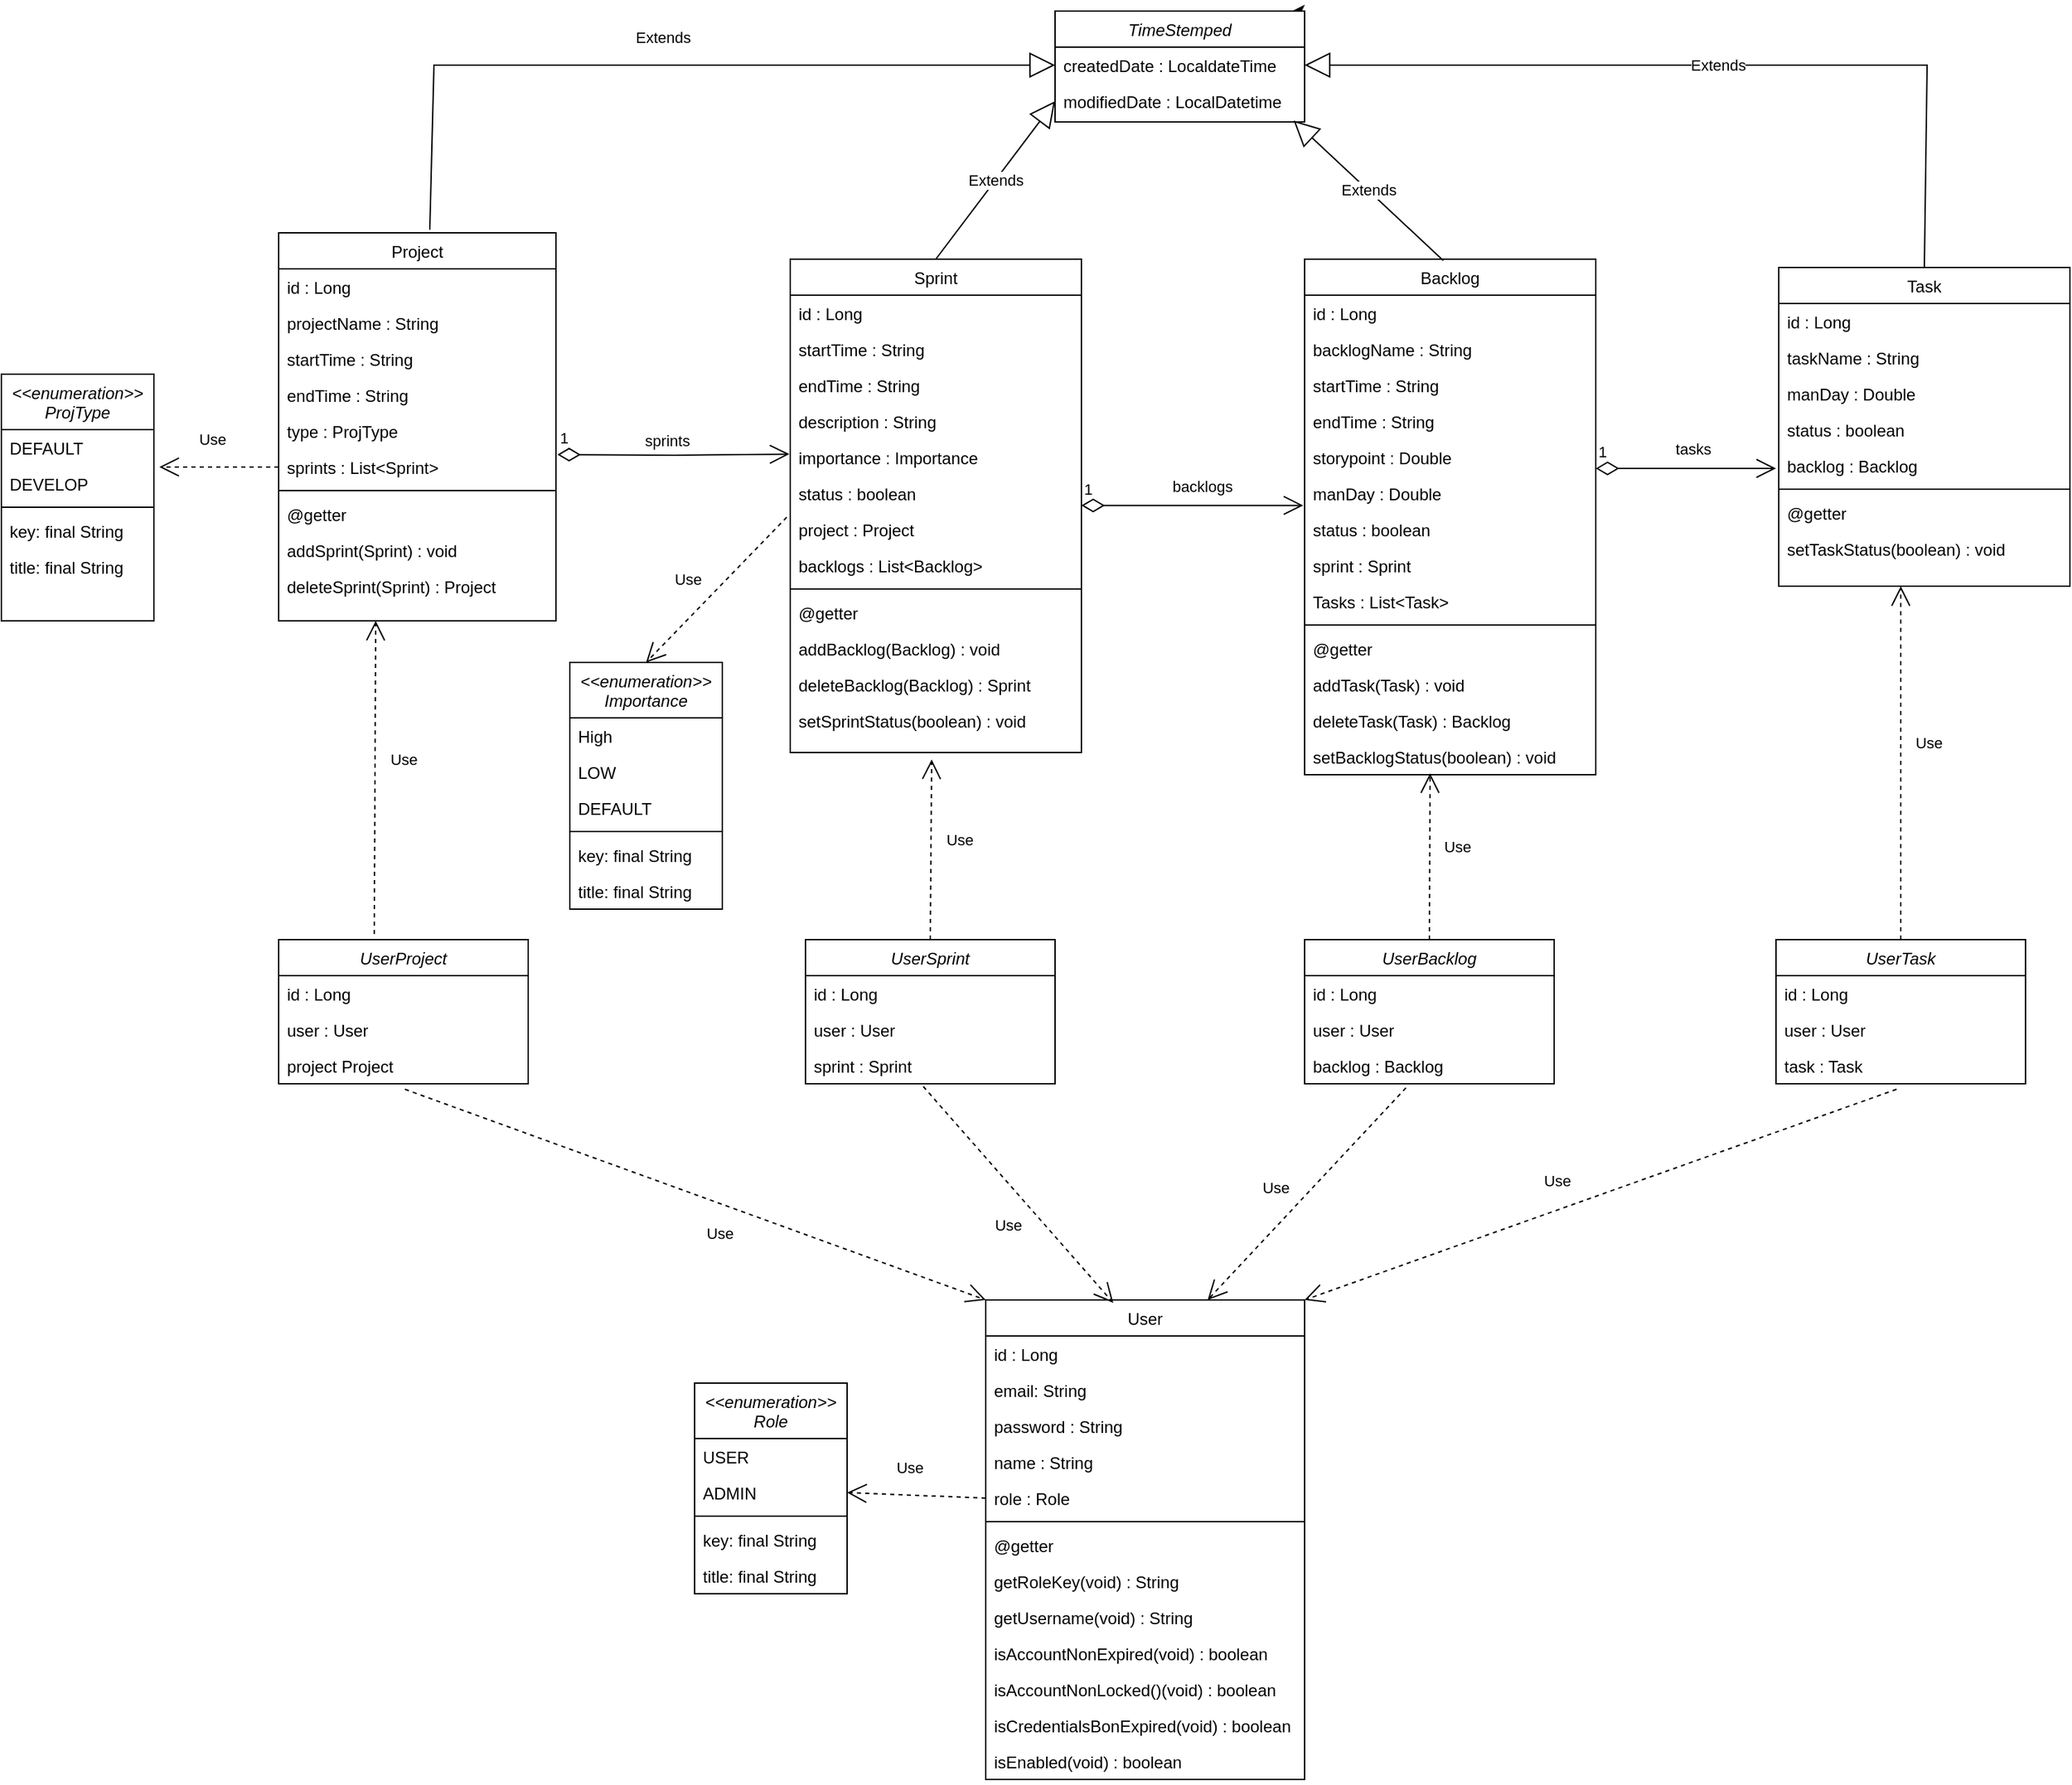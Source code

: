 <mxfile version="19.0.2" type="device"><diagram id="C5RBs43oDa-KdzZeNtuy" name="Page-1"><mxGraphModel dx="3041" dy="1269" grid="1" gridSize="10" guides="1" tooltips="1" connect="1" arrows="1" fold="1" page="1" pageScale="1" pageWidth="827" pageHeight="1169" math="0" shadow="0"><root><mxCell id="WIyWlLk6GJQsqaUBKTNV-0"/><mxCell id="WIyWlLk6GJQsqaUBKTNV-1" parent="WIyWlLk6GJQsqaUBKTNV-0"/><mxCell id="XxUblIZksmIcfWSm9PQY-6" style="edgeStyle=orthogonalEdgeStyle;rounded=0;orthogonalLoop=1;jettySize=auto;html=1;exitX=1;exitY=0;exitDx=0;exitDy=0;entryX=0.95;entryY=0;entryDx=0;entryDy=0;entryPerimeter=0;" parent="WIyWlLk6GJQsqaUBKTNV-1" source="XxUblIZksmIcfWSm9PQY-0" target="XxUblIZksmIcfWSm9PQY-0" edge="1"><mxGeometry relative="1" as="geometry"><mxPoint x="310" y="530" as="targetPoint"/></mxGeometry></mxCell><mxCell id="XxUblIZksmIcfWSm9PQY-0" value="TimeStemped" style="swimlane;fontStyle=2;align=center;verticalAlign=top;childLayout=stackLayout;horizontal=1;startSize=26;horizontalStack=0;resizeParent=1;resizeLast=0;collapsible=1;marginBottom=0;rounded=0;shadow=0;strokeWidth=1;" parent="WIyWlLk6GJQsqaUBKTNV-1" vertex="1"><mxGeometry x="410" y="50" width="180" height="80" as="geometry"><mxRectangle x="230" y="140" width="160" height="26" as="alternateBounds"/></mxGeometry></mxCell><mxCell id="XxUblIZksmIcfWSm9PQY-1" value="createdDate : LocaldateTime" style="text;align=left;verticalAlign=top;spacingLeft=4;spacingRight=4;overflow=hidden;rotatable=0;points=[[0,0.5],[1,0.5]];portConstraint=eastwest;" parent="XxUblIZksmIcfWSm9PQY-0" vertex="1"><mxGeometry y="26" width="180" height="26" as="geometry"/></mxCell><mxCell id="XxUblIZksmIcfWSm9PQY-3" value="modifiedDate : LocalDatetime&#10;" style="text;align=left;verticalAlign=top;spacingLeft=4;spacingRight=4;overflow=hidden;rotatable=0;points=[[0,0.5],[1,0.5]];portConstraint=eastwest;rounded=0;shadow=0;html=0;" parent="XxUblIZksmIcfWSm9PQY-0" vertex="1"><mxGeometry y="52" width="180" height="26" as="geometry"/></mxCell><mxCell id="XxUblIZksmIcfWSm9PQY-28" value="Project" style="swimlane;fontStyle=0;align=center;verticalAlign=top;childLayout=stackLayout;horizontal=1;startSize=26;horizontalStack=0;resizeParent=1;resizeLast=0;collapsible=1;marginBottom=0;rounded=0;shadow=0;strokeWidth=1;" parent="WIyWlLk6GJQsqaUBKTNV-1" vertex="1"><mxGeometry x="-150" y="210" width="200" height="280" as="geometry"><mxRectangle x="130" y="380" width="160" height="26" as="alternateBounds"/></mxGeometry></mxCell><mxCell id="XxUblIZksmIcfWSm9PQY-29" value="id : Long" style="text;align=left;verticalAlign=top;spacingLeft=4;spacingRight=4;overflow=hidden;rotatable=0;points=[[0,0.5],[1,0.5]];portConstraint=eastwest;" parent="XxUblIZksmIcfWSm9PQY-28" vertex="1"><mxGeometry y="26" width="200" height="26" as="geometry"/></mxCell><mxCell id="XxUblIZksmIcfWSm9PQY-39" value="projectName : String" style="text;align=left;verticalAlign=top;spacingLeft=4;spacingRight=4;overflow=hidden;rotatable=0;points=[[0,0.5],[1,0.5]];portConstraint=eastwest;" parent="XxUblIZksmIcfWSm9PQY-28" vertex="1"><mxGeometry y="52" width="200" height="26" as="geometry"/></mxCell><mxCell id="XxUblIZksmIcfWSm9PQY-42" value="startTime : String" style="text;align=left;verticalAlign=top;spacingLeft=4;spacingRight=4;overflow=hidden;rotatable=0;points=[[0,0.5],[1,0.5]];portConstraint=eastwest;" parent="XxUblIZksmIcfWSm9PQY-28" vertex="1"><mxGeometry y="78" width="200" height="26" as="geometry"/></mxCell><mxCell id="XxUblIZksmIcfWSm9PQY-41" value="endTime : String" style="text;align=left;verticalAlign=top;spacingLeft=4;spacingRight=4;overflow=hidden;rotatable=0;points=[[0,0.5],[1,0.5]];portConstraint=eastwest;" parent="XxUblIZksmIcfWSm9PQY-28" vertex="1"><mxGeometry y="104" width="200" height="26" as="geometry"/></mxCell><mxCell id="XxUblIZksmIcfWSm9PQY-46" value="type : ProjType" style="text;align=left;verticalAlign=top;spacingLeft=4;spacingRight=4;overflow=hidden;rotatable=0;points=[[0,0.5],[1,0.5]];portConstraint=eastwest;" parent="XxUblIZksmIcfWSm9PQY-28" vertex="1"><mxGeometry y="130" width="200" height="26" as="geometry"/></mxCell><mxCell id="XxUblIZksmIcfWSm9PQY-31" value="sprints : List&lt;Sprint&gt;" style="text;align=left;verticalAlign=top;spacingLeft=4;spacingRight=4;overflow=hidden;rotatable=0;points=[[0,0.5],[1,0.5]];portConstraint=eastwest;" parent="XxUblIZksmIcfWSm9PQY-28" vertex="1"><mxGeometry y="156" width="200" height="26" as="geometry"/></mxCell><mxCell id="XxUblIZksmIcfWSm9PQY-32" value="" style="line;html=1;strokeWidth=1;align=left;verticalAlign=middle;spacingTop=-1;spacingLeft=3;spacingRight=3;rotatable=0;labelPosition=right;points=[];portConstraint=eastwest;" parent="XxUblIZksmIcfWSm9PQY-28" vertex="1"><mxGeometry y="182" width="200" height="8" as="geometry"/></mxCell><mxCell id="XxUblIZksmIcfWSm9PQY-33" value="@getter" style="text;align=left;verticalAlign=top;spacingLeft=4;spacingRight=4;overflow=hidden;rotatable=0;points=[[0,0.5],[1,0.5]];portConstraint=eastwest;" parent="XxUblIZksmIcfWSm9PQY-28" vertex="1"><mxGeometry y="190" width="200" height="26" as="geometry"/></mxCell><mxCell id="XxUblIZksmIcfWSm9PQY-34" value="addSprint(Sprint) : void" style="text;align=left;verticalAlign=top;spacingLeft=4;spacingRight=4;overflow=hidden;rotatable=0;points=[[0,0.5],[1,0.5]];portConstraint=eastwest;" parent="XxUblIZksmIcfWSm9PQY-28" vertex="1"><mxGeometry y="216" width="200" height="26" as="geometry"/></mxCell><mxCell id="XxUblIZksmIcfWSm9PQY-45" value="deleteSprint(Sprint) : Project" style="text;align=left;verticalAlign=top;spacingLeft=4;spacingRight=4;overflow=hidden;rotatable=0;points=[[0,0.5],[1,0.5]];portConstraint=eastwest;" parent="XxUblIZksmIcfWSm9PQY-28" vertex="1"><mxGeometry y="242" width="200" height="26" as="geometry"/></mxCell><mxCell id="XxUblIZksmIcfWSm9PQY-48" value="Sprint" style="swimlane;fontStyle=0;align=center;verticalAlign=top;childLayout=stackLayout;horizontal=1;startSize=26;horizontalStack=0;resizeParent=1;resizeLast=0;collapsible=1;marginBottom=0;rounded=0;shadow=0;strokeWidth=1;" parent="WIyWlLk6GJQsqaUBKTNV-1" vertex="1"><mxGeometry x="219" y="229" width="210" height="356" as="geometry"><mxRectangle x="130" y="380" width="160" height="26" as="alternateBounds"/></mxGeometry></mxCell><mxCell id="XxUblIZksmIcfWSm9PQY-49" value="id : Long" style="text;align=left;verticalAlign=top;spacingLeft=4;spacingRight=4;overflow=hidden;rotatable=0;points=[[0,0.5],[1,0.5]];portConstraint=eastwest;" parent="XxUblIZksmIcfWSm9PQY-48" vertex="1"><mxGeometry y="26" width="210" height="26" as="geometry"/></mxCell><mxCell id="h2WPKCw7dbbt21NwAe07-0" value="startTime : String" style="text;align=left;verticalAlign=top;spacingLeft=4;spacingRight=4;overflow=hidden;rotatable=0;points=[[0,0.5],[1,0.5]];portConstraint=eastwest;" vertex="1" parent="XxUblIZksmIcfWSm9PQY-48"><mxGeometry y="52" width="210" height="26" as="geometry"/></mxCell><mxCell id="h2WPKCw7dbbt21NwAe07-1" value="endTime : String" style="text;align=left;verticalAlign=top;spacingLeft=4;spacingRight=4;overflow=hidden;rotatable=0;points=[[0,0.5],[1,0.5]];portConstraint=eastwest;" vertex="1" parent="XxUblIZksmIcfWSm9PQY-48"><mxGeometry y="78" width="210" height="26" as="geometry"/></mxCell><mxCell id="XxUblIZksmIcfWSm9PQY-53" value="description : String" style="text;align=left;verticalAlign=top;spacingLeft=4;spacingRight=4;overflow=hidden;rotatable=0;points=[[0,0.5],[1,0.5]];portConstraint=eastwest;" parent="XxUblIZksmIcfWSm9PQY-48" vertex="1"><mxGeometry y="104" width="210" height="26" as="geometry"/></mxCell><mxCell id="XxUblIZksmIcfWSm9PQY-54" value="importance : Importance" style="text;align=left;verticalAlign=top;spacingLeft=4;spacingRight=4;overflow=hidden;rotatable=0;points=[[0,0.5],[1,0.5]];portConstraint=eastwest;" parent="XxUblIZksmIcfWSm9PQY-48" vertex="1"><mxGeometry y="130" width="210" height="26" as="geometry"/></mxCell><mxCell id="h2WPKCw7dbbt21NwAe07-2" value="status : boolean" style="text;align=left;verticalAlign=top;spacingLeft=4;spacingRight=4;overflow=hidden;rotatable=0;points=[[0,0.5],[1,0.5]];portConstraint=eastwest;" vertex="1" parent="XxUblIZksmIcfWSm9PQY-48"><mxGeometry y="156" width="210" height="26" as="geometry"/></mxCell><mxCell id="h2WPKCw7dbbt21NwAe07-3" value="project : Project" style="text;align=left;verticalAlign=top;spacingLeft=4;spacingRight=4;overflow=hidden;rotatable=0;points=[[0,0.5],[1,0.5]];portConstraint=eastwest;" vertex="1" parent="XxUblIZksmIcfWSm9PQY-48"><mxGeometry y="182" width="210" height="26" as="geometry"/></mxCell><mxCell id="h2WPKCw7dbbt21NwAe07-4" value="backlogs : List&lt;Backlog&gt;" style="text;align=left;verticalAlign=top;spacingLeft=4;spacingRight=4;overflow=hidden;rotatable=0;points=[[0,0.5],[1,0.5]];portConstraint=eastwest;" vertex="1" parent="XxUblIZksmIcfWSm9PQY-48"><mxGeometry y="208" width="210" height="26" as="geometry"/></mxCell><mxCell id="XxUblIZksmIcfWSm9PQY-57" value="" style="line;html=1;strokeWidth=1;align=left;verticalAlign=middle;spacingTop=-1;spacingLeft=3;spacingRight=3;rotatable=0;labelPosition=right;points=[];portConstraint=eastwest;" parent="XxUblIZksmIcfWSm9PQY-48" vertex="1"><mxGeometry y="234" width="210" height="8" as="geometry"/></mxCell><mxCell id="XxUblIZksmIcfWSm9PQY-58" value="@getter" style="text;align=left;verticalAlign=top;spacingLeft=4;spacingRight=4;overflow=hidden;rotatable=0;points=[[0,0.5],[1,0.5]];portConstraint=eastwest;" parent="XxUblIZksmIcfWSm9PQY-48" vertex="1"><mxGeometry y="242" width="210" height="26" as="geometry"/></mxCell><mxCell id="XxUblIZksmIcfWSm9PQY-60" value="addBacklog(Backlog) : void" style="text;align=left;verticalAlign=top;spacingLeft=4;spacingRight=4;overflow=hidden;rotatable=0;points=[[0,0.5],[1,0.5]];portConstraint=eastwest;" parent="XxUblIZksmIcfWSm9PQY-48" vertex="1"><mxGeometry y="268" width="210" height="26" as="geometry"/></mxCell><mxCell id="XxUblIZksmIcfWSm9PQY-61" value="deleteBacklog(Backlog) : Sprint" style="text;align=left;verticalAlign=top;spacingLeft=4;spacingRight=4;overflow=hidden;rotatable=0;points=[[0,0.5],[1,0.5]];portConstraint=eastwest;" parent="XxUblIZksmIcfWSm9PQY-48" vertex="1"><mxGeometry y="294" width="210" height="26" as="geometry"/></mxCell><mxCell id="h2WPKCw7dbbt21NwAe07-5" value="setSprintStatus(boolean) : void" style="text;align=left;verticalAlign=top;spacingLeft=4;spacingRight=4;overflow=hidden;rotatable=0;points=[[0,0.5],[1,0.5]];portConstraint=eastwest;" vertex="1" parent="XxUblIZksmIcfWSm9PQY-48"><mxGeometry y="320" width="210" height="26" as="geometry"/></mxCell><mxCell id="XxUblIZksmIcfWSm9PQY-64" value="Backlog" style="swimlane;fontStyle=0;align=center;verticalAlign=top;childLayout=stackLayout;horizontal=1;startSize=26;horizontalStack=0;resizeParent=1;resizeLast=0;collapsible=1;marginBottom=0;rounded=0;shadow=0;strokeWidth=1;" parent="WIyWlLk6GJQsqaUBKTNV-1" vertex="1"><mxGeometry x="590" y="229" width="210" height="372" as="geometry"><mxRectangle x="130" y="380" width="160" height="26" as="alternateBounds"/></mxGeometry></mxCell><mxCell id="XxUblIZksmIcfWSm9PQY-65" value="id : Long" style="text;align=left;verticalAlign=top;spacingLeft=4;spacingRight=4;overflow=hidden;rotatable=0;points=[[0,0.5],[1,0.5]];portConstraint=eastwest;" parent="XxUblIZksmIcfWSm9PQY-64" vertex="1"><mxGeometry y="26" width="210" height="26" as="geometry"/></mxCell><mxCell id="XxUblIZksmIcfWSm9PQY-50" value="backlogName : String" style="text;align=left;verticalAlign=top;spacingLeft=4;spacingRight=4;overflow=hidden;rotatable=0;points=[[0,0.5],[1,0.5]];portConstraint=eastwest;rounded=0;shadow=0;html=0;" parent="XxUblIZksmIcfWSm9PQY-64" vertex="1"><mxGeometry y="52" width="210" height="26" as="geometry"/></mxCell><mxCell id="h2WPKCw7dbbt21NwAe07-6" value="startTime : String" style="text;align=left;verticalAlign=top;spacingLeft=4;spacingRight=4;overflow=hidden;rotatable=0;points=[[0,0.5],[1,0.5]];portConstraint=eastwest;" vertex="1" parent="XxUblIZksmIcfWSm9PQY-64"><mxGeometry y="78" width="210" height="26" as="geometry"/></mxCell><mxCell id="h2WPKCw7dbbt21NwAe07-7" value="endTime : String" style="text;align=left;verticalAlign=top;spacingLeft=4;spacingRight=4;overflow=hidden;rotatable=0;points=[[0,0.5],[1,0.5]];portConstraint=eastwest;" vertex="1" parent="XxUblIZksmIcfWSm9PQY-64"><mxGeometry y="104" width="210" height="26" as="geometry"/></mxCell><mxCell id="XxUblIZksmIcfWSm9PQY-69" value="storypoint : Double" style="text;align=left;verticalAlign=top;spacingLeft=4;spacingRight=4;overflow=hidden;rotatable=0;points=[[0,0.5],[1,0.5]];portConstraint=eastwest;" parent="XxUblIZksmIcfWSm9PQY-64" vertex="1"><mxGeometry y="130" width="210" height="26" as="geometry"/></mxCell><mxCell id="XxUblIZksmIcfWSm9PQY-70" value="manDay : Double" style="text;align=left;verticalAlign=top;spacingLeft=4;spacingRight=4;overflow=hidden;rotatable=0;points=[[0,0.5],[1,0.5]];portConstraint=eastwest;" parent="XxUblIZksmIcfWSm9PQY-64" vertex="1"><mxGeometry y="156" width="210" height="26" as="geometry"/></mxCell><mxCell id="h2WPKCw7dbbt21NwAe07-8" value="status : boolean" style="text;align=left;verticalAlign=top;spacingLeft=4;spacingRight=4;overflow=hidden;rotatable=0;points=[[0,0.5],[1,0.5]];portConstraint=eastwest;" vertex="1" parent="XxUblIZksmIcfWSm9PQY-64"><mxGeometry y="182" width="210" height="26" as="geometry"/></mxCell><mxCell id="XxUblIZksmIcfWSm9PQY-66" value="sprint : Sprint" style="text;align=left;verticalAlign=top;spacingLeft=4;spacingRight=4;overflow=hidden;rotatable=0;points=[[0,0.5],[1,0.5]];portConstraint=eastwest;rounded=0;shadow=0;html=0;" parent="XxUblIZksmIcfWSm9PQY-64" vertex="1"><mxGeometry y="208" width="210" height="26" as="geometry"/></mxCell><mxCell id="XxUblIZksmIcfWSm9PQY-67" value="Tasks : List&lt;Task&gt;" style="text;align=left;verticalAlign=top;spacingLeft=4;spacingRight=4;overflow=hidden;rotatable=0;points=[[0,0.5],[1,0.5]];portConstraint=eastwest;" parent="XxUblIZksmIcfWSm9PQY-64" vertex="1"><mxGeometry y="234" width="210" height="26" as="geometry"/></mxCell><mxCell id="XxUblIZksmIcfWSm9PQY-71" value="" style="line;html=1;strokeWidth=1;align=left;verticalAlign=middle;spacingTop=-1;spacingLeft=3;spacingRight=3;rotatable=0;labelPosition=right;points=[];portConstraint=eastwest;" parent="XxUblIZksmIcfWSm9PQY-64" vertex="1"><mxGeometry y="260" width="210" height="8" as="geometry"/></mxCell><mxCell id="XxUblIZksmIcfWSm9PQY-72" value="@getter" style="text;align=left;verticalAlign=top;spacingLeft=4;spacingRight=4;overflow=hidden;rotatable=0;points=[[0,0.5],[1,0.5]];portConstraint=eastwest;" parent="XxUblIZksmIcfWSm9PQY-64" vertex="1"><mxGeometry y="268" width="210" height="26" as="geometry"/></mxCell><mxCell id="XxUblIZksmIcfWSm9PQY-74" value="addTask(Task) : void" style="text;align=left;verticalAlign=top;spacingLeft=4;spacingRight=4;overflow=hidden;rotatable=0;points=[[0,0.5],[1,0.5]];portConstraint=eastwest;" parent="XxUblIZksmIcfWSm9PQY-64" vertex="1"><mxGeometry y="294" width="210" height="26" as="geometry"/></mxCell><mxCell id="XxUblIZksmIcfWSm9PQY-75" value="deleteTask(Task) : Backlog&#10;" style="text;align=left;verticalAlign=top;spacingLeft=4;spacingRight=4;overflow=hidden;rotatable=0;points=[[0,0.5],[1,0.5]];portConstraint=eastwest;" parent="XxUblIZksmIcfWSm9PQY-64" vertex="1"><mxGeometry y="320" width="210" height="26" as="geometry"/></mxCell><mxCell id="h2WPKCw7dbbt21NwAe07-9" value="setBacklogStatus(boolean) : void" style="text;align=left;verticalAlign=top;spacingLeft=4;spacingRight=4;overflow=hidden;rotatable=0;points=[[0,0.5],[1,0.5]];portConstraint=eastwest;" vertex="1" parent="XxUblIZksmIcfWSm9PQY-64"><mxGeometry y="346" width="210" height="26" as="geometry"/></mxCell><mxCell id="XxUblIZksmIcfWSm9PQY-104" value="Extends" style="endArrow=block;endSize=16;endFill=0;html=1;rounded=0;entryX=0;entryY=0.5;entryDx=0;entryDy=0;exitX=0.545;exitY=-0.008;exitDx=0;exitDy=0;exitPerimeter=0;" parent="WIyWlLk6GJQsqaUBKTNV-1" target="XxUblIZksmIcfWSm9PQY-1" edge="1" source="XxUblIZksmIcfWSm9PQY-28"><mxGeometry y="20" width="160" relative="1" as="geometry"><mxPoint x="580" y="90" as="sourcePoint"/><mxPoint x="580" y="110" as="targetPoint"/><Array as="points"><mxPoint x="-38" y="89"/><mxPoint x="147" y="89"/></Array><mxPoint as="offset"/></mxGeometry></mxCell><mxCell id="h2WPKCw7dbbt21NwAe07-10" value="User" style="swimlane;fontStyle=0;align=center;verticalAlign=top;childLayout=stackLayout;horizontal=1;startSize=26;horizontalStack=0;resizeParent=1;resizeLast=0;collapsible=1;marginBottom=0;rounded=0;shadow=0;strokeWidth=1;" vertex="1" parent="WIyWlLk6GJQsqaUBKTNV-1"><mxGeometry x="360" y="980" width="230" height="346" as="geometry"><mxRectangle x="130" y="380" width="160" height="26" as="alternateBounds"/></mxGeometry></mxCell><mxCell id="h2WPKCw7dbbt21NwAe07-11" value="id : Long" style="text;align=left;verticalAlign=top;spacingLeft=4;spacingRight=4;overflow=hidden;rotatable=0;points=[[0,0.5],[1,0.5]];portConstraint=eastwest;" vertex="1" parent="h2WPKCw7dbbt21NwAe07-10"><mxGeometry y="26" width="230" height="26" as="geometry"/></mxCell><mxCell id="h2WPKCw7dbbt21NwAe07-12" value="email: String" style="text;align=left;verticalAlign=top;spacingLeft=4;spacingRight=4;overflow=hidden;rotatable=0;points=[[0,0.5],[1,0.5]];portConstraint=eastwest;" vertex="1" parent="h2WPKCw7dbbt21NwAe07-10"><mxGeometry y="52" width="230" height="26" as="geometry"/></mxCell><mxCell id="h2WPKCw7dbbt21NwAe07-19" value="password : String" style="text;align=left;verticalAlign=top;spacingLeft=4;spacingRight=4;overflow=hidden;rotatable=0;points=[[0,0.5],[1,0.5]];portConstraint=eastwest;" vertex="1" parent="h2WPKCw7dbbt21NwAe07-10"><mxGeometry y="78" width="230" height="26" as="geometry"/></mxCell><mxCell id="h2WPKCw7dbbt21NwAe07-13" value="name : String" style="text;align=left;verticalAlign=top;spacingLeft=4;spacingRight=4;overflow=hidden;rotatable=0;points=[[0,0.5],[1,0.5]];portConstraint=eastwest;" vertex="1" parent="h2WPKCw7dbbt21NwAe07-10"><mxGeometry y="104" width="230" height="26" as="geometry"/></mxCell><mxCell id="h2WPKCw7dbbt21NwAe07-14" value="role : Role" style="text;align=left;verticalAlign=top;spacingLeft=4;spacingRight=4;overflow=hidden;rotatable=0;points=[[0,0.5],[1,0.5]];portConstraint=eastwest;" vertex="1" parent="h2WPKCw7dbbt21NwAe07-10"><mxGeometry y="130" width="230" height="26" as="geometry"/></mxCell><mxCell id="h2WPKCw7dbbt21NwAe07-16" value="" style="line;html=1;strokeWidth=1;align=left;verticalAlign=middle;spacingTop=-1;spacingLeft=3;spacingRight=3;rotatable=0;labelPosition=right;points=[];portConstraint=eastwest;" vertex="1" parent="h2WPKCw7dbbt21NwAe07-10"><mxGeometry y="156" width="230" height="8" as="geometry"/></mxCell><mxCell id="h2WPKCw7dbbt21NwAe07-17" value="@getter" style="text;align=left;verticalAlign=top;spacingLeft=4;spacingRight=4;overflow=hidden;rotatable=0;points=[[0,0.5],[1,0.5]];portConstraint=eastwest;" vertex="1" parent="h2WPKCw7dbbt21NwAe07-10"><mxGeometry y="164" width="230" height="26" as="geometry"/></mxCell><mxCell id="h2WPKCw7dbbt21NwAe07-18" value="getRoleKey(void) : String" style="text;align=left;verticalAlign=top;spacingLeft=4;spacingRight=4;overflow=hidden;rotatable=0;points=[[0,0.5],[1,0.5]];portConstraint=eastwest;" vertex="1" parent="h2WPKCw7dbbt21NwAe07-10"><mxGeometry y="190" width="230" height="26" as="geometry"/></mxCell><mxCell id="h2WPKCw7dbbt21NwAe07-20" value="getUsername(void) : String" style="text;align=left;verticalAlign=top;spacingLeft=4;spacingRight=4;overflow=hidden;rotatable=0;points=[[0,0.5],[1,0.5]];portConstraint=eastwest;" vertex="1" parent="h2WPKCw7dbbt21NwAe07-10"><mxGeometry y="216" width="230" height="26" as="geometry"/></mxCell><mxCell id="h2WPKCw7dbbt21NwAe07-21" value="isAccountNonExpired(void) : boolean" style="text;align=left;verticalAlign=top;spacingLeft=4;spacingRight=4;overflow=hidden;rotatable=0;points=[[0,0.5],[1,0.5]];portConstraint=eastwest;" vertex="1" parent="h2WPKCw7dbbt21NwAe07-10"><mxGeometry y="242" width="230" height="26" as="geometry"/></mxCell><mxCell id="h2WPKCw7dbbt21NwAe07-22" value="isAccountNonLocked()(void) : boolean" style="text;align=left;verticalAlign=top;spacingLeft=4;spacingRight=4;overflow=hidden;rotatable=0;points=[[0,0.5],[1,0.5]];portConstraint=eastwest;fontFamily=Helvetica;" vertex="1" parent="h2WPKCw7dbbt21NwAe07-10"><mxGeometry y="268" width="230" height="26" as="geometry"/></mxCell><mxCell id="h2WPKCw7dbbt21NwAe07-23" value="isCredentialsBonExpired(void) : boolean" style="text;align=left;verticalAlign=top;spacingLeft=4;spacingRight=4;overflow=hidden;rotatable=0;points=[[0,0.5],[1,0.5]];portConstraint=eastwest;" vertex="1" parent="h2WPKCw7dbbt21NwAe07-10"><mxGeometry y="294" width="230" height="26" as="geometry"/></mxCell><mxCell id="h2WPKCw7dbbt21NwAe07-24" value="isEnabled(void) : boolean" style="text;align=left;verticalAlign=top;spacingLeft=4;spacingRight=4;overflow=hidden;rotatable=0;points=[[0,0.5],[1,0.5]];portConstraint=eastwest;" vertex="1" parent="h2WPKCw7dbbt21NwAe07-10"><mxGeometry y="320" width="230" height="26" as="geometry"/></mxCell><mxCell id="h2WPKCw7dbbt21NwAe07-25" value="UserBacklog" style="swimlane;fontStyle=2;align=center;verticalAlign=top;childLayout=stackLayout;horizontal=1;startSize=26;horizontalStack=0;resizeParent=1;resizeLast=0;collapsible=1;marginBottom=0;rounded=0;shadow=0;strokeWidth=1;" vertex="1" parent="WIyWlLk6GJQsqaUBKTNV-1"><mxGeometry x="590" y="720" width="180" height="104" as="geometry"><mxRectangle x="230" y="140" width="160" height="26" as="alternateBounds"/></mxGeometry></mxCell><mxCell id="h2WPKCw7dbbt21NwAe07-26" value="id : Long" style="text;align=left;verticalAlign=top;spacingLeft=4;spacingRight=4;overflow=hidden;rotatable=0;points=[[0,0.5],[1,0.5]];portConstraint=eastwest;" vertex="1" parent="h2WPKCw7dbbt21NwAe07-25"><mxGeometry y="26" width="180" height="26" as="geometry"/></mxCell><mxCell id="h2WPKCw7dbbt21NwAe07-27" value="user : User" style="text;align=left;verticalAlign=top;spacingLeft=4;spacingRight=4;overflow=hidden;rotatable=0;points=[[0,0.5],[1,0.5]];portConstraint=eastwest;rounded=0;shadow=0;html=0;" vertex="1" parent="h2WPKCw7dbbt21NwAe07-25"><mxGeometry y="52" width="180" height="26" as="geometry"/></mxCell><mxCell id="h2WPKCw7dbbt21NwAe07-28" value="backlog : Backlog" style="text;align=left;verticalAlign=top;spacingLeft=4;spacingRight=4;overflow=hidden;rotatable=0;points=[[0,0.5],[1,0.5]];portConstraint=eastwest;rounded=0;shadow=0;html=0;" vertex="1" parent="h2WPKCw7dbbt21NwAe07-25"><mxGeometry y="78" width="180" height="26" as="geometry"/></mxCell><mxCell id="h2WPKCw7dbbt21NwAe07-29" value="UserProject" style="swimlane;fontStyle=2;align=center;verticalAlign=top;childLayout=stackLayout;horizontal=1;startSize=26;horizontalStack=0;resizeParent=1;resizeLast=0;collapsible=1;marginBottom=0;rounded=0;shadow=0;strokeWidth=1;" vertex="1" parent="WIyWlLk6GJQsqaUBKTNV-1"><mxGeometry x="-150" y="720" width="180" height="104" as="geometry"><mxRectangle x="230" y="140" width="160" height="26" as="alternateBounds"/></mxGeometry></mxCell><mxCell id="h2WPKCw7dbbt21NwAe07-30" value="id : Long" style="text;align=left;verticalAlign=top;spacingLeft=4;spacingRight=4;overflow=hidden;rotatable=0;points=[[0,0.5],[1,0.5]];portConstraint=eastwest;" vertex="1" parent="h2WPKCw7dbbt21NwAe07-29"><mxGeometry y="26" width="180" height="26" as="geometry"/></mxCell><mxCell id="h2WPKCw7dbbt21NwAe07-31" value="user : User" style="text;align=left;verticalAlign=top;spacingLeft=4;spacingRight=4;overflow=hidden;rotatable=0;points=[[0,0.5],[1,0.5]];portConstraint=eastwest;rounded=0;shadow=0;html=0;" vertex="1" parent="h2WPKCw7dbbt21NwAe07-29"><mxGeometry y="52" width="180" height="26" as="geometry"/></mxCell><mxCell id="h2WPKCw7dbbt21NwAe07-32" value="project Project" style="text;align=left;verticalAlign=top;spacingLeft=4;spacingRight=4;overflow=hidden;rotatable=0;points=[[0,0.5],[1,0.5]];portConstraint=eastwest;rounded=0;shadow=0;html=0;" vertex="1" parent="h2WPKCw7dbbt21NwAe07-29"><mxGeometry y="78" width="180" height="26" as="geometry"/></mxCell><mxCell id="h2WPKCw7dbbt21NwAe07-33" value="UserSprint" style="swimlane;fontStyle=2;align=center;verticalAlign=top;childLayout=stackLayout;horizontal=1;startSize=26;horizontalStack=0;resizeParent=1;resizeLast=0;collapsible=1;marginBottom=0;rounded=0;shadow=0;strokeWidth=1;" vertex="1" parent="WIyWlLk6GJQsqaUBKTNV-1"><mxGeometry x="230" y="720" width="180" height="104" as="geometry"><mxRectangle x="230" y="140" width="160" height="26" as="alternateBounds"/></mxGeometry></mxCell><mxCell id="h2WPKCw7dbbt21NwAe07-34" value="id : Long" style="text;align=left;verticalAlign=top;spacingLeft=4;spacingRight=4;overflow=hidden;rotatable=0;points=[[0,0.5],[1,0.5]];portConstraint=eastwest;" vertex="1" parent="h2WPKCw7dbbt21NwAe07-33"><mxGeometry y="26" width="180" height="26" as="geometry"/></mxCell><mxCell id="h2WPKCw7dbbt21NwAe07-35" value="user : User" style="text;align=left;verticalAlign=top;spacingLeft=4;spacingRight=4;overflow=hidden;rotatable=0;points=[[0,0.5],[1,0.5]];portConstraint=eastwest;rounded=0;shadow=0;html=0;" vertex="1" parent="h2WPKCw7dbbt21NwAe07-33"><mxGeometry y="52" width="180" height="26" as="geometry"/></mxCell><mxCell id="h2WPKCw7dbbt21NwAe07-36" value="sprint : Sprint" style="text;align=left;verticalAlign=top;spacingLeft=4;spacingRight=4;overflow=hidden;rotatable=0;points=[[0,0.5],[1,0.5]];portConstraint=eastwest;rounded=0;shadow=0;html=0;" vertex="1" parent="h2WPKCw7dbbt21NwAe07-33"><mxGeometry y="78" width="180" height="26" as="geometry"/></mxCell><mxCell id="h2WPKCw7dbbt21NwAe07-37" value="UserTask" style="swimlane;fontStyle=2;align=center;verticalAlign=top;childLayout=stackLayout;horizontal=1;startSize=26;horizontalStack=0;resizeParent=1;resizeLast=0;collapsible=1;marginBottom=0;rounded=0;shadow=0;strokeWidth=1;" vertex="1" parent="WIyWlLk6GJQsqaUBKTNV-1"><mxGeometry x="930" y="720" width="180" height="104" as="geometry"><mxRectangle x="230" y="140" width="160" height="26" as="alternateBounds"/></mxGeometry></mxCell><mxCell id="h2WPKCw7dbbt21NwAe07-38" value="id : Long" style="text;align=left;verticalAlign=top;spacingLeft=4;spacingRight=4;overflow=hidden;rotatable=0;points=[[0,0.5],[1,0.5]];portConstraint=eastwest;" vertex="1" parent="h2WPKCw7dbbt21NwAe07-37"><mxGeometry y="26" width="180" height="26" as="geometry"/></mxCell><mxCell id="h2WPKCw7dbbt21NwAe07-39" value="user : User" style="text;align=left;verticalAlign=top;spacingLeft=4;spacingRight=4;overflow=hidden;rotatable=0;points=[[0,0.5],[1,0.5]];portConstraint=eastwest;rounded=0;shadow=0;html=0;" vertex="1" parent="h2WPKCw7dbbt21NwAe07-37"><mxGeometry y="52" width="180" height="26" as="geometry"/></mxCell><mxCell id="h2WPKCw7dbbt21NwAe07-40" value="task : Task" style="text;align=left;verticalAlign=top;spacingLeft=4;spacingRight=4;overflow=hidden;rotatable=0;points=[[0,0.5],[1,0.5]];portConstraint=eastwest;rounded=0;shadow=0;html=0;" vertex="1" parent="h2WPKCw7dbbt21NwAe07-37"><mxGeometry y="78" width="180" height="26" as="geometry"/></mxCell><mxCell id="XxUblIZksmIcfWSm9PQY-76" value="Task" style="swimlane;fontStyle=0;align=center;verticalAlign=top;childLayout=stackLayout;horizontal=1;startSize=26;horizontalStack=0;resizeParent=1;resizeLast=0;collapsible=1;marginBottom=0;rounded=0;shadow=0;strokeWidth=1;" parent="WIyWlLk6GJQsqaUBKTNV-1" vertex="1"><mxGeometry x="932" y="235" width="210" height="230" as="geometry"><mxRectangle x="130" y="380" width="160" height="26" as="alternateBounds"/></mxGeometry></mxCell><mxCell id="XxUblIZksmIcfWSm9PQY-77" value="id : Long" style="text;align=left;verticalAlign=top;spacingLeft=4;spacingRight=4;overflow=hidden;rotatable=0;points=[[0,0.5],[1,0.5]];portConstraint=eastwest;" parent="XxUblIZksmIcfWSm9PQY-76" vertex="1"><mxGeometry y="26" width="210" height="26" as="geometry"/></mxCell><mxCell id="XxUblIZksmIcfWSm9PQY-79" value="taskName : String" style="text;align=left;verticalAlign=top;spacingLeft=4;spacingRight=4;overflow=hidden;rotatable=0;points=[[0,0.5],[1,0.5]];portConstraint=eastwest;" parent="XxUblIZksmIcfWSm9PQY-76" vertex="1"><mxGeometry y="52" width="210" height="26" as="geometry"/></mxCell><mxCell id="XxUblIZksmIcfWSm9PQY-81" value="manDay : Double" style="text;align=left;verticalAlign=top;spacingLeft=4;spacingRight=4;overflow=hidden;rotatable=0;points=[[0,0.5],[1,0.5]];portConstraint=eastwest;" parent="XxUblIZksmIcfWSm9PQY-76" vertex="1"><mxGeometry y="78" width="210" height="26" as="geometry"/></mxCell><mxCell id="XxUblIZksmIcfWSm9PQY-80" value="status : boolean" style="text;align=left;verticalAlign=top;spacingLeft=4;spacingRight=4;overflow=hidden;rotatable=0;points=[[0,0.5],[1,0.5]];portConstraint=eastwest;" parent="XxUblIZksmIcfWSm9PQY-76" vertex="1"><mxGeometry y="104" width="210" height="26" as="geometry"/></mxCell><mxCell id="XxUblIZksmIcfWSm9PQY-78" value="backlog : Backlog" style="text;align=left;verticalAlign=top;spacingLeft=4;spacingRight=4;overflow=hidden;rotatable=0;points=[[0,0.5],[1,0.5]];portConstraint=eastwest;rounded=0;shadow=0;html=0;" parent="XxUblIZksmIcfWSm9PQY-76" vertex="1"><mxGeometry y="130" width="210" height="26" as="geometry"/></mxCell><mxCell id="XxUblIZksmIcfWSm9PQY-82" value="" style="line;html=1;strokeWidth=1;align=left;verticalAlign=middle;spacingTop=-1;spacingLeft=3;spacingRight=3;rotatable=0;labelPosition=right;points=[];portConstraint=eastwest;" parent="XxUblIZksmIcfWSm9PQY-76" vertex="1"><mxGeometry y="156" width="210" height="8" as="geometry"/></mxCell><mxCell id="XxUblIZksmIcfWSm9PQY-83" value="@getter" style="text;align=left;verticalAlign=top;spacingLeft=4;spacingRight=4;overflow=hidden;rotatable=0;points=[[0,0.5],[1,0.5]];portConstraint=eastwest;" parent="XxUblIZksmIcfWSm9PQY-76" vertex="1"><mxGeometry y="164" width="210" height="26" as="geometry"/></mxCell><mxCell id="XxUblIZksmIcfWSm9PQY-84" value="setTaskStatus(boolean) : void" style="text;align=left;verticalAlign=top;spacingLeft=4;spacingRight=4;overflow=hidden;rotatable=0;points=[[0,0.5],[1,0.5]];portConstraint=eastwest;" parent="XxUblIZksmIcfWSm9PQY-76" vertex="1"><mxGeometry y="190" width="210" height="26" as="geometry"/></mxCell><mxCell id="h2WPKCw7dbbt21NwAe07-43" value="Extends" style="endArrow=block;endSize=16;endFill=0;html=1;rounded=0;fontFamily=Helvetica;entryX=1;entryY=0.5;entryDx=0;entryDy=0;exitX=0.5;exitY=0;exitDx=0;exitDy=0;" edge="1" parent="WIyWlLk6GJQsqaUBKTNV-1" source="XxUblIZksmIcfWSm9PQY-76" target="XxUblIZksmIcfWSm9PQY-1"><mxGeometry width="160" relative="1" as="geometry"><mxPoint x="1039" y="220" as="sourcePoint"/><mxPoint x="1039" y="230" as="targetPoint"/><Array as="points"><mxPoint x="1039" y="89"/></Array></mxGeometry></mxCell><mxCell id="h2WPKCw7dbbt21NwAe07-44" value="Extends" style="endArrow=block;endSize=16;endFill=0;html=1;rounded=0;fontFamily=Helvetica;exitX=0.5;exitY=0;exitDx=0;exitDy=0;entryX=0;entryY=0.5;entryDx=0;entryDy=0;" edge="1" parent="WIyWlLk6GJQsqaUBKTNV-1" source="XxUblIZksmIcfWSm9PQY-48" target="XxUblIZksmIcfWSm9PQY-3"><mxGeometry width="160" relative="1" as="geometry"><mxPoint x="320" y="190" as="sourcePoint"/><mxPoint x="324" y="120" as="targetPoint"/></mxGeometry></mxCell><mxCell id="h2WPKCw7dbbt21NwAe07-45" value="Extends" style="endArrow=block;endSize=16;endFill=0;html=1;rounded=0;fontFamily=Helvetica;entryX=0.956;entryY=1.038;entryDx=0;entryDy=0;entryPerimeter=0;" edge="1" parent="WIyWlLk6GJQsqaUBKTNV-1" target="XxUblIZksmIcfWSm9PQY-3"><mxGeometry width="160" relative="1" as="geometry"><mxPoint x="690" y="230" as="sourcePoint"/><mxPoint x="776" y="115" as="targetPoint"/></mxGeometry></mxCell><mxCell id="h2WPKCw7dbbt21NwAe07-46" value="1" style="endArrow=open;html=1;endSize=12;startArrow=diamondThin;startSize=14;startFill=0;edgeStyle=orthogonalEdgeStyle;align=left;verticalAlign=bottom;rounded=0;fontFamily=Helvetica;entryX=-0.003;entryY=0.411;entryDx=0;entryDy=0;entryPerimeter=0;" edge="1" parent="WIyWlLk6GJQsqaUBKTNV-1" target="XxUblIZksmIcfWSm9PQY-54"><mxGeometry x="-1" y="3" relative="1" as="geometry"><mxPoint x="51" y="370" as="sourcePoint"/><mxPoint x="211" y="370" as="targetPoint"/></mxGeometry></mxCell><mxCell id="h2WPKCw7dbbt21NwAe07-55" value="sprints" style="edgeLabel;html=1;align=center;verticalAlign=middle;resizable=0;points=[];fontFamily=Helvetica;" vertex="1" connectable="0" parent="h2WPKCw7dbbt21NwAe07-46"><mxGeometry x="-0.361" y="-2" relative="1" as="geometry"><mxPoint x="25" y="-13" as="offset"/></mxGeometry></mxCell><mxCell id="h2WPKCw7dbbt21NwAe07-50" value="1" style="endArrow=open;html=1;endSize=12;startArrow=diamondThin;startSize=14;startFill=0;edgeStyle=orthogonalEdgeStyle;align=left;verticalAlign=bottom;rounded=0;fontFamily=Helvetica;" edge="1" parent="WIyWlLk6GJQsqaUBKTNV-1"><mxGeometry x="-1" y="3" relative="1" as="geometry"><mxPoint x="429" y="406.71" as="sourcePoint"/><mxPoint x="589" y="406.71" as="targetPoint"/></mxGeometry></mxCell><mxCell id="h2WPKCw7dbbt21NwAe07-56" value="backlogs" style="edgeLabel;html=1;align=center;verticalAlign=middle;resizable=0;points=[];fontFamily=Helvetica;" vertex="1" connectable="0" parent="h2WPKCw7dbbt21NwAe07-50"><mxGeometry x="0.088" y="1" relative="1" as="geometry"><mxPoint y="-13" as="offset"/></mxGeometry></mxCell><mxCell id="h2WPKCw7dbbt21NwAe07-52" value="1" style="endArrow=open;html=1;endSize=12;startArrow=diamondThin;startSize=14;startFill=0;edgeStyle=orthogonalEdgeStyle;align=left;verticalAlign=bottom;rounded=0;fontFamily=Helvetica;" edge="1" parent="WIyWlLk6GJQsqaUBKTNV-1"><mxGeometry x="-1" y="3" relative="1" as="geometry"><mxPoint x="800" y="380" as="sourcePoint"/><mxPoint x="930" y="380" as="targetPoint"/></mxGeometry></mxCell><mxCell id="h2WPKCw7dbbt21NwAe07-57" value="tasks" style="edgeLabel;html=1;align=center;verticalAlign=middle;resizable=0;points=[];fontFamily=Helvetica;" vertex="1" connectable="0" parent="h2WPKCw7dbbt21NwAe07-52"><mxGeometry x="0.17" y="-2" relative="1" as="geometry"><mxPoint x="-6" y="-16" as="offset"/></mxGeometry></mxCell><mxCell id="h2WPKCw7dbbt21NwAe07-58" value="Use" style="endArrow=open;endSize=12;dashed=1;html=1;rounded=0;fontFamily=Helvetica;exitX=0.383;exitY=-0.038;exitDx=0;exitDy=0;exitPerimeter=0;" edge="1" parent="WIyWlLk6GJQsqaUBKTNV-1" source="h2WPKCw7dbbt21NwAe07-29"><mxGeometry x="0.116" y="-20" width="160" relative="1" as="geometry"><mxPoint x="-80" y="690" as="sourcePoint"/><mxPoint x="-80" y="490" as="targetPoint"/><mxPoint as="offset"/></mxGeometry></mxCell><mxCell id="h2WPKCw7dbbt21NwAe07-59" value="Use" style="endArrow=open;endSize=12;dashed=1;html=1;rounded=0;fontFamily=Helvetica;" edge="1" parent="WIyWlLk6GJQsqaUBKTNV-1"><mxGeometry x="0.116" y="-20" width="160" relative="1" as="geometry"><mxPoint x="320" y="720" as="sourcePoint"/><mxPoint x="321" y="590" as="targetPoint"/><mxPoint as="offset"/></mxGeometry></mxCell><mxCell id="h2WPKCw7dbbt21NwAe07-60" value="Use" style="endArrow=open;endSize=12;dashed=1;html=1;rounded=0;fontFamily=Helvetica;exitX=0.5;exitY=0;exitDx=0;exitDy=0;" edge="1" parent="WIyWlLk6GJQsqaUBKTNV-1" source="h2WPKCw7dbbt21NwAe07-25"><mxGeometry x="0.116" y="-20" width="160" relative="1" as="geometry"><mxPoint x="681" y="710" as="sourcePoint"/><mxPoint x="680.5" y="600" as="targetPoint"/><mxPoint as="offset"/></mxGeometry></mxCell><mxCell id="h2WPKCw7dbbt21NwAe07-61" value="Use" style="endArrow=open;endSize=12;dashed=1;html=1;rounded=0;fontFamily=Helvetica;exitX=0.5;exitY=0;exitDx=0;exitDy=0;" edge="1" parent="WIyWlLk6GJQsqaUBKTNV-1" source="h2WPKCw7dbbt21NwAe07-37"><mxGeometry x="0.116" y="-20" width="160" relative="1" as="geometry"><mxPoint x="1019.5" y="585" as="sourcePoint"/><mxPoint x="1020" y="465" as="targetPoint"/><mxPoint as="offset"/></mxGeometry></mxCell><mxCell id="h2WPKCw7dbbt21NwAe07-62" value="Use" style="endArrow=open;endSize=12;dashed=1;html=1;rounded=0;fontFamily=Helvetica;exitX=0.483;exitY=1.154;exitDx=0;exitDy=0;exitPerimeter=0;entryX=1;entryY=0;entryDx=0;entryDy=0;" edge="1" parent="WIyWlLk6GJQsqaUBKTNV-1" source="h2WPKCw7dbbt21NwAe07-40" target="h2WPKCw7dbbt21NwAe07-10"><mxGeometry x="0.116" y="-20" width="160" relative="1" as="geometry"><mxPoint x="990" y="1079" as="sourcePoint"/><mxPoint x="650" y="1100" as="targetPoint"/><mxPoint as="offset"/></mxGeometry></mxCell><mxCell id="h2WPKCw7dbbt21NwAe07-63" value="Use" style="endArrow=open;endSize=12;dashed=1;html=1;rounded=0;fontFamily=Helvetica;exitX=0.406;exitY=1.115;exitDx=0;exitDy=0;entryX=0.696;entryY=0;entryDx=0;entryDy=0;exitPerimeter=0;entryPerimeter=0;" edge="1" parent="WIyWlLk6GJQsqaUBKTNV-1" source="h2WPKCw7dbbt21NwAe07-28" target="h2WPKCw7dbbt21NwAe07-10"><mxGeometry x="0.116" y="-20" width="160" relative="1" as="geometry"><mxPoint x="530" y="935" as="sourcePoint"/><mxPoint x="530" y="680" as="targetPoint"/><mxPoint as="offset"/></mxGeometry></mxCell><mxCell id="h2WPKCw7dbbt21NwAe07-64" value="Use" style="endArrow=open;endSize=12;dashed=1;html=1;rounded=0;fontFamily=Helvetica;exitX=0.472;exitY=1.077;exitDx=0;exitDy=0;entryX=0.4;entryY=0.006;entryDx=0;entryDy=0;exitPerimeter=0;entryPerimeter=0;" edge="1" parent="WIyWlLk6GJQsqaUBKTNV-1" source="h2WPKCw7dbbt21NwAe07-36" target="h2WPKCw7dbbt21NwAe07-10"><mxGeometry x="0.116" y="-20" width="160" relative="1" as="geometry"><mxPoint x="673.08" y="836.99" as="sourcePoint"/><mxPoint x="530.08" y="990" as="targetPoint"/><mxPoint as="offset"/></mxGeometry></mxCell><mxCell id="h2WPKCw7dbbt21NwAe07-65" value="Use" style="endArrow=open;endSize=12;dashed=1;html=1;rounded=0;fontFamily=Helvetica;exitX=0.506;exitY=1.154;exitDx=0;exitDy=0;entryX=0;entryY=0;entryDx=0;entryDy=0;exitPerimeter=0;" edge="1" parent="WIyWlLk6GJQsqaUBKTNV-1" source="h2WPKCw7dbbt21NwAe07-32" target="h2WPKCw7dbbt21NwAe07-10"><mxGeometry x="0.116" y="-20" width="160" relative="1" as="geometry"><mxPoint x="324.96" y="836.002" as="sourcePoint"/><mxPoint x="462" y="992.076" as="targetPoint"/><mxPoint as="offset"/></mxGeometry></mxCell><mxCell id="h2WPKCw7dbbt21NwAe07-66" value="&lt;&lt;enumeration&gt;&gt;&#10;Importance" style="swimlane;fontStyle=2;align=center;verticalAlign=top;childLayout=stackLayout;horizontal=1;startSize=40;horizontalStack=0;resizeParent=1;resizeLast=0;collapsible=1;marginBottom=0;rounded=0;shadow=0;strokeWidth=1;" vertex="1" parent="WIyWlLk6GJQsqaUBKTNV-1"><mxGeometry x="60" y="520" width="110" height="178" as="geometry"><mxRectangle x="230" y="140" width="160" height="26" as="alternateBounds"/></mxGeometry></mxCell><mxCell id="h2WPKCw7dbbt21NwAe07-67" value="High" style="text;align=left;verticalAlign=top;spacingLeft=4;spacingRight=4;overflow=hidden;rotatable=0;points=[[0,0.5],[1,0.5]];portConstraint=eastwest;" vertex="1" parent="h2WPKCw7dbbt21NwAe07-66"><mxGeometry y="40" width="110" height="26" as="geometry"/></mxCell><mxCell id="h2WPKCw7dbbt21NwAe07-68" value="LOW" style="text;align=left;verticalAlign=top;spacingLeft=4;spacingRight=4;overflow=hidden;rotatable=0;points=[[0,0.5],[1,0.5]];portConstraint=eastwest;rounded=0;shadow=0;html=0;" vertex="1" parent="h2WPKCw7dbbt21NwAe07-66"><mxGeometry y="66" width="110" height="26" as="geometry"/></mxCell><mxCell id="h2WPKCw7dbbt21NwAe07-69" value="DEFAULT" style="text;align=left;verticalAlign=top;spacingLeft=4;spacingRight=4;overflow=hidden;rotatable=0;points=[[0,0.5],[1,0.5]];portConstraint=eastwest;rounded=0;shadow=0;html=0;" vertex="1" parent="h2WPKCw7dbbt21NwAe07-66"><mxGeometry y="92" width="110" height="26" as="geometry"/></mxCell><mxCell id="h2WPKCw7dbbt21NwAe07-72" value="" style="line;strokeWidth=1;fillColor=none;align=left;verticalAlign=middle;spacingTop=-1;spacingLeft=3;spacingRight=3;rotatable=0;labelPosition=right;points=[];portConstraint=eastwest;fontFamily=Helvetica;" vertex="1" parent="h2WPKCw7dbbt21NwAe07-66"><mxGeometry y="118" width="110" height="8" as="geometry"/></mxCell><mxCell id="h2WPKCw7dbbt21NwAe07-71" value="key: final String" style="text;align=left;verticalAlign=top;spacingLeft=4;spacingRight=4;overflow=hidden;rotatable=0;points=[[0,0.5],[1,0.5]];portConstraint=eastwest;rounded=0;shadow=0;html=0;" vertex="1" parent="h2WPKCw7dbbt21NwAe07-66"><mxGeometry y="126" width="110" height="26" as="geometry"/></mxCell><mxCell id="h2WPKCw7dbbt21NwAe07-70" value="title: final String" style="text;align=left;verticalAlign=top;spacingLeft=4;spacingRight=4;overflow=hidden;rotatable=0;points=[[0,0.5],[1,0.5]];portConstraint=eastwest;rounded=0;shadow=0;html=0;" vertex="1" parent="h2WPKCw7dbbt21NwAe07-66"><mxGeometry y="152" width="110" height="26" as="geometry"/></mxCell><mxCell id="h2WPKCw7dbbt21NwAe07-73" value="Use" style="endArrow=open;endSize=12;dashed=1;html=1;rounded=0;fontFamily=Helvetica;exitX=-0.012;exitY=0.162;exitDx=0;exitDy=0;exitPerimeter=0;entryX=0.5;entryY=0;entryDx=0;entryDy=0;" edge="1" parent="WIyWlLk6GJQsqaUBKTNV-1" source="h2WPKCw7dbbt21NwAe07-3" target="h2WPKCw7dbbt21NwAe07-66"><mxGeometry x="0.116" y="-20" width="160" relative="1" as="geometry"><mxPoint x="190.0" y="626.048" as="sourcePoint"/><mxPoint x="110" y="510" as="targetPoint"/><mxPoint as="offset"/></mxGeometry></mxCell><mxCell id="h2WPKCw7dbbt21NwAe07-74" value="&lt;&lt;enumeration&gt;&gt;&#10;ProjType" style="swimlane;fontStyle=2;align=center;verticalAlign=top;childLayout=stackLayout;horizontal=1;startSize=40;horizontalStack=0;resizeParent=1;resizeLast=0;collapsible=1;marginBottom=0;rounded=0;shadow=0;strokeWidth=1;" vertex="1" parent="WIyWlLk6GJQsqaUBKTNV-1"><mxGeometry x="-350" y="312" width="110" height="178" as="geometry"><mxRectangle x="230" y="140" width="160" height="26" as="alternateBounds"/></mxGeometry></mxCell><mxCell id="h2WPKCw7dbbt21NwAe07-77" value="DEFAULT" style="text;align=left;verticalAlign=top;spacingLeft=4;spacingRight=4;overflow=hidden;rotatable=0;points=[[0,0.5],[1,0.5]];portConstraint=eastwest;rounded=0;shadow=0;html=0;" vertex="1" parent="h2WPKCw7dbbt21NwAe07-74"><mxGeometry y="40" width="110" height="26" as="geometry"/></mxCell><mxCell id="h2WPKCw7dbbt21NwAe07-76" value="DEVELOP" style="text;align=left;verticalAlign=top;spacingLeft=4;spacingRight=4;overflow=hidden;rotatable=0;points=[[0,0.5],[1,0.5]];portConstraint=eastwest;rounded=0;shadow=0;html=0;" vertex="1" parent="h2WPKCw7dbbt21NwAe07-74"><mxGeometry y="66" width="110" height="26" as="geometry"/></mxCell><mxCell id="h2WPKCw7dbbt21NwAe07-78" value="" style="line;strokeWidth=1;fillColor=none;align=left;verticalAlign=middle;spacingTop=-1;spacingLeft=3;spacingRight=3;rotatable=0;labelPosition=right;points=[];portConstraint=eastwest;fontFamily=Helvetica;" vertex="1" parent="h2WPKCw7dbbt21NwAe07-74"><mxGeometry y="92" width="110" height="8" as="geometry"/></mxCell><mxCell id="h2WPKCw7dbbt21NwAe07-79" value="key: final String" style="text;align=left;verticalAlign=top;spacingLeft=4;spacingRight=4;overflow=hidden;rotatable=0;points=[[0,0.5],[1,0.5]];portConstraint=eastwest;rounded=0;shadow=0;html=0;" vertex="1" parent="h2WPKCw7dbbt21NwAe07-74"><mxGeometry y="100" width="110" height="26" as="geometry"/></mxCell><mxCell id="h2WPKCw7dbbt21NwAe07-80" value="title: final String" style="text;align=left;verticalAlign=top;spacingLeft=4;spacingRight=4;overflow=hidden;rotatable=0;points=[[0,0.5],[1,0.5]];portConstraint=eastwest;rounded=0;shadow=0;html=0;" vertex="1" parent="h2WPKCw7dbbt21NwAe07-74"><mxGeometry y="126" width="110" height="26" as="geometry"/></mxCell><mxCell id="h2WPKCw7dbbt21NwAe07-81" value="Use" style="endArrow=open;endSize=12;dashed=1;html=1;rounded=0;fontFamily=Helvetica;exitX=0;exitY=0.5;exitDx=0;exitDy=0;entryX=1.036;entryY=0.038;entryDx=0;entryDy=0;entryPerimeter=0;" edge="1" parent="WIyWlLk6GJQsqaUBKTNV-1" source="XxUblIZksmIcfWSm9PQY-31" target="h2WPKCw7dbbt21NwAe07-76"><mxGeometry x="0.116" y="-20" width="160" relative="1" as="geometry"><mxPoint x="-138.52" y="340.002" as="sourcePoint"/><mxPoint x="-240" y="444.79" as="targetPoint"/><mxPoint as="offset"/></mxGeometry></mxCell><mxCell id="h2WPKCw7dbbt21NwAe07-82" value="&lt;&lt;enumeration&gt;&gt;&#10;Role" style="swimlane;fontStyle=2;align=center;verticalAlign=top;childLayout=stackLayout;horizontal=1;startSize=40;horizontalStack=0;resizeParent=1;resizeLast=0;collapsible=1;marginBottom=0;rounded=0;shadow=0;strokeWidth=1;" vertex="1" parent="WIyWlLk6GJQsqaUBKTNV-1"><mxGeometry x="150" y="1040" width="110" height="152" as="geometry"><mxRectangle x="230" y="140" width="160" height="26" as="alternateBounds"/></mxGeometry></mxCell><mxCell id="h2WPKCw7dbbt21NwAe07-83" value="USER" style="text;align=left;verticalAlign=top;spacingLeft=4;spacingRight=4;overflow=hidden;rotatable=0;points=[[0,0.5],[1,0.5]];portConstraint=eastwest;rounded=0;shadow=0;html=0;" vertex="1" parent="h2WPKCw7dbbt21NwAe07-82"><mxGeometry y="40" width="110" height="26" as="geometry"/></mxCell><mxCell id="h2WPKCw7dbbt21NwAe07-84" value="ADMIN" style="text;align=left;verticalAlign=top;spacingLeft=4;spacingRight=4;overflow=hidden;rotatable=0;points=[[0,0.5],[1,0.5]];portConstraint=eastwest;rounded=0;shadow=0;html=0;" vertex="1" parent="h2WPKCw7dbbt21NwAe07-82"><mxGeometry y="66" width="110" height="26" as="geometry"/></mxCell><mxCell id="h2WPKCw7dbbt21NwAe07-85" value="" style="line;strokeWidth=1;fillColor=none;align=left;verticalAlign=middle;spacingTop=-1;spacingLeft=3;spacingRight=3;rotatable=0;labelPosition=right;points=[];portConstraint=eastwest;fontFamily=Helvetica;" vertex="1" parent="h2WPKCw7dbbt21NwAe07-82"><mxGeometry y="92" width="110" height="8" as="geometry"/></mxCell><mxCell id="h2WPKCw7dbbt21NwAe07-86" value="key: final String" style="text;align=left;verticalAlign=top;spacingLeft=4;spacingRight=4;overflow=hidden;rotatable=0;points=[[0,0.5],[1,0.5]];portConstraint=eastwest;rounded=0;shadow=0;html=0;" vertex="1" parent="h2WPKCw7dbbt21NwAe07-82"><mxGeometry y="100" width="110" height="26" as="geometry"/></mxCell><mxCell id="h2WPKCw7dbbt21NwAe07-87" value="title: final String" style="text;align=left;verticalAlign=top;spacingLeft=4;spacingRight=4;overflow=hidden;rotatable=0;points=[[0,0.5],[1,0.5]];portConstraint=eastwest;rounded=0;shadow=0;html=0;" vertex="1" parent="h2WPKCw7dbbt21NwAe07-82"><mxGeometry y="126" width="110" height="26" as="geometry"/></mxCell><mxCell id="h2WPKCw7dbbt21NwAe07-88" value="Use" style="endArrow=open;endSize=12;dashed=1;html=1;rounded=0;fontFamily=Helvetica;entryX=1;entryY=0.5;entryDx=0;entryDy=0;exitX=0;exitY=0.5;exitDx=0;exitDy=0;" edge="1" parent="WIyWlLk6GJQsqaUBKTNV-1" source="h2WPKCw7dbbt21NwAe07-14" target="h2WPKCw7dbbt21NwAe07-84"><mxGeometry x="0.116" y="-20" width="160" relative="1" as="geometry"><mxPoint x="350" y="1120" as="sourcePoint"/><mxPoint x="462" y="992.076" as="targetPoint"/><mxPoint as="offset"/></mxGeometry></mxCell></root></mxGraphModel></diagram></mxfile>